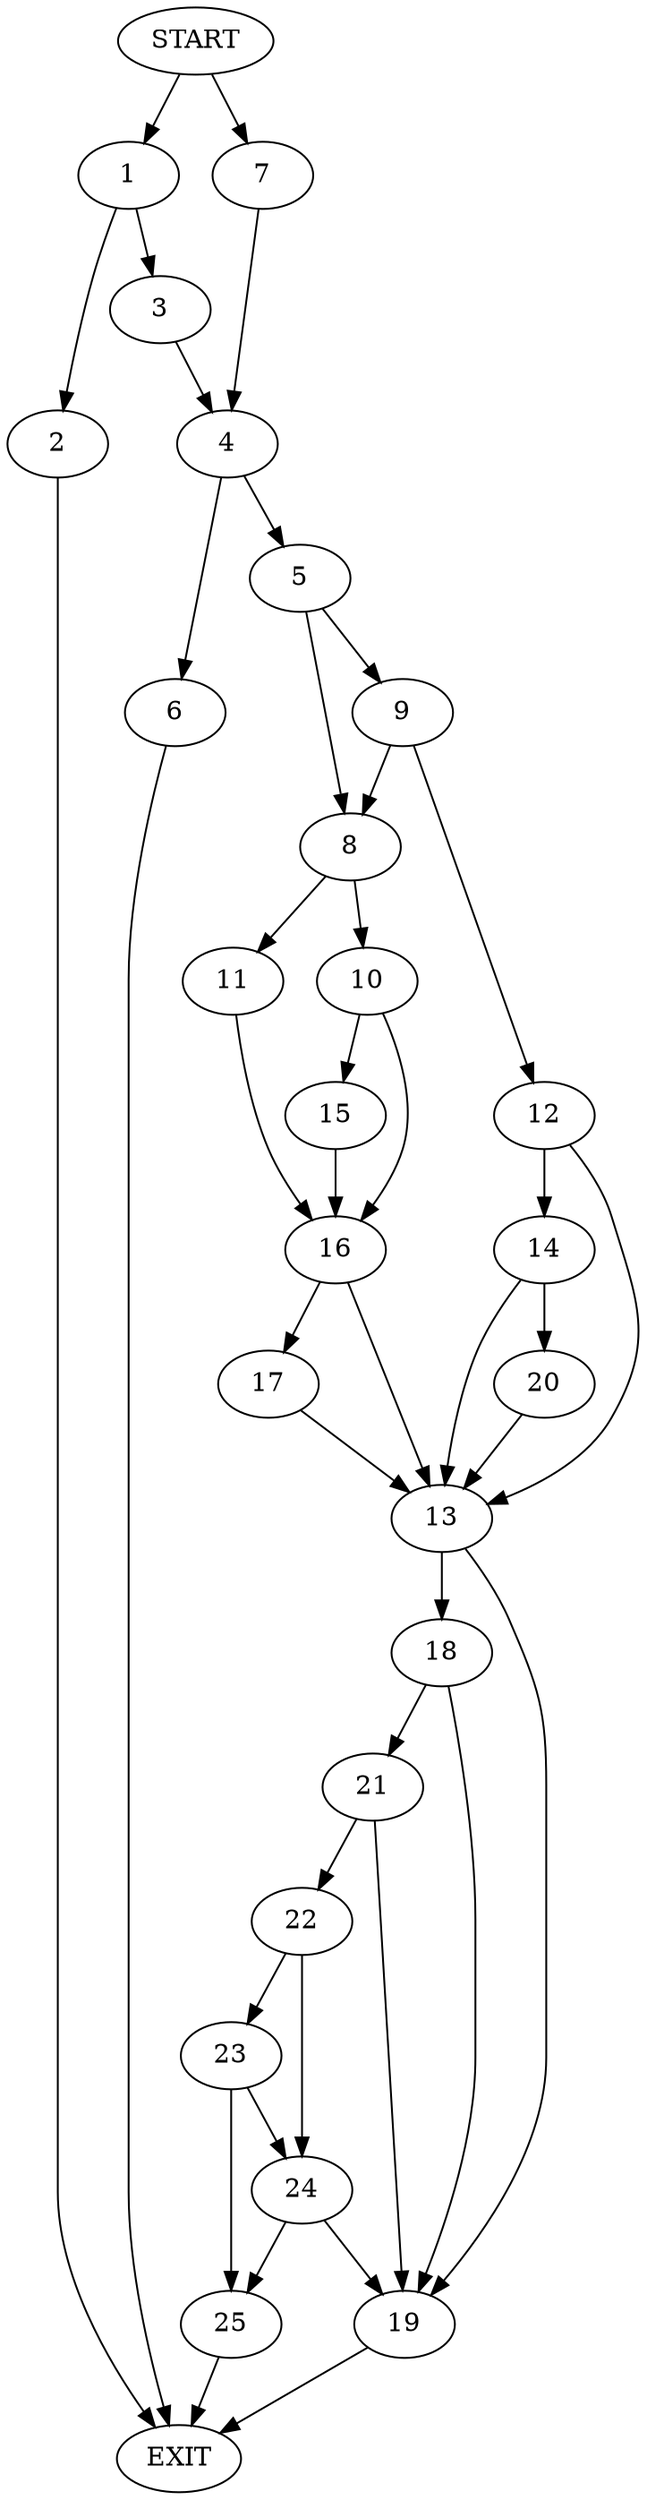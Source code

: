 digraph {
0 [label="START"]
26 [label="EXIT"]
0 -> 1
1 -> 2
1 -> 3
2 -> 26
3 -> 4
4 -> 5
4 -> 6
0 -> 7
7 -> 4
6 -> 26
5 -> 8
5 -> 9
8 -> 10
8 -> 11
9 -> 12
9 -> 8
12 -> 13
12 -> 14
10 -> 15
10 -> 16
11 -> 16
16 -> 13
16 -> 17
15 -> 16
13 -> 18
13 -> 19
17 -> 13
14 -> 20
14 -> 13
20 -> 13
19 -> 26
18 -> 21
18 -> 19
21 -> 22
21 -> 19
22 -> 23
22 -> 24
23 -> 25
23 -> 24
24 -> 25
24 -> 19
25 -> 26
}
